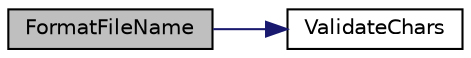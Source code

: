 digraph "FormatFileName"
{
  edge [fontname="Helvetica",fontsize="10",labelfontname="Helvetica",labelfontsize="10"];
  node [fontname="Helvetica",fontsize="10",shape=record];
  rankdir="LR";
  Node1 [label="FormatFileName",height=0.2,width=0.4,color="black", fillcolor="grey75", style="filled", fontcolor="black"];
  Node1 -> Node2 [color="midnightblue",fontsize="10",style="solid",fontname="Helvetica"];
  Node2 [label="ValidateChars",height=0.2,width=0.4,color="black", fillcolor="white", style="filled",URL="$_f_s_i_o_8c.html#a16024f44ce3d91334d0ae223edd5fb32"];
}
